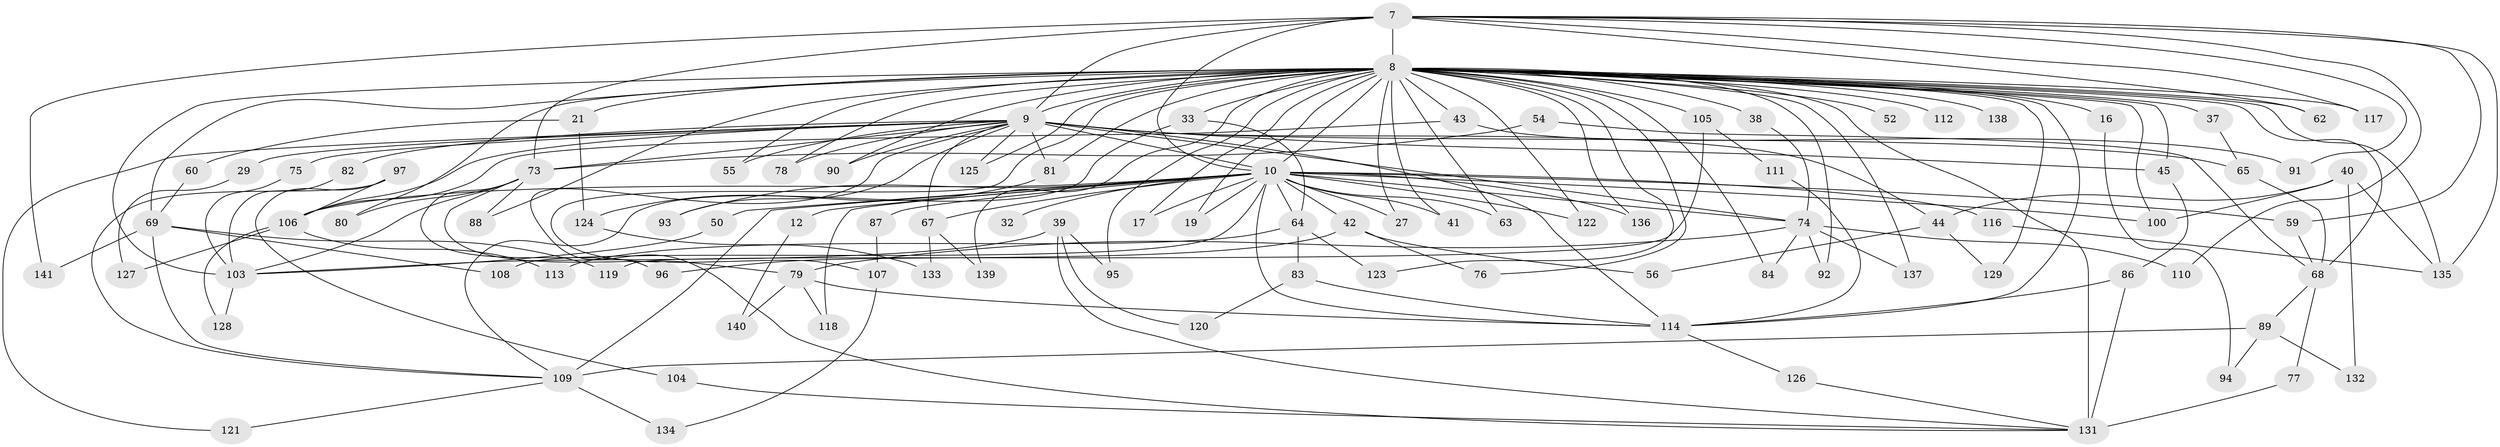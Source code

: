 // original degree distribution, {24: 0.014184397163120567, 21: 0.0070921985815602835, 33: 0.0070921985815602835, 23: 0.0070921985815602835, 13: 0.0070921985815602835, 14: 0.0070921985815602835, 30: 0.0070921985815602835, 20: 0.0070921985815602835, 28: 0.0070921985815602835, 4: 0.0851063829787234, 3: 0.20567375886524822, 5: 0.07092198581560284, 2: 0.5106382978723404, 7: 0.02127659574468085, 8: 0.014184397163120567, 6: 0.02127659574468085}
// Generated by graph-tools (version 1.1) at 2025/46/03/04/25 21:46:54]
// undirected, 98 vertices, 185 edges
graph export_dot {
graph [start="1"]
  node [color=gray90,style=filled];
  7 [super="+5"];
  8 [super="+3+6"];
  9 [super="+4"];
  10 [super="+1"];
  12;
  16;
  17;
  19;
  21;
  27;
  29;
  32;
  33;
  37;
  38;
  39;
  40;
  41;
  42;
  43 [super="+26"];
  44;
  45;
  50;
  52;
  54;
  55;
  56;
  59 [super="+13"];
  60;
  62;
  63 [super="+58"];
  64;
  65 [super="+46+18"];
  67;
  68 [super="+66"];
  69 [super="+22"];
  73 [super="+25"];
  74 [super="+23+31"];
  75;
  76;
  77;
  78 [super="+70"];
  79;
  80;
  81;
  82;
  83;
  84;
  86;
  87;
  88;
  89;
  90;
  91;
  92;
  93;
  94;
  95;
  96;
  97;
  100 [super="+11"];
  103 [super="+30+98+15"];
  104;
  105 [super="+34"];
  106 [super="+57"];
  107;
  108;
  109 [super="+48+85"];
  110;
  111;
  112;
  113;
  114 [super="+28+102+101+61+99"];
  116;
  117 [super="+115"];
  118;
  119;
  120;
  121;
  122;
  123;
  124;
  125;
  126;
  127;
  128;
  129;
  131 [super="+20+53+130"];
  132;
  133;
  134;
  135 [super="+36"];
  136 [super="+49"];
  137;
  138;
  139;
  140;
  141;
  7 -- 8 [weight=8];
  7 -- 9 [weight=4];
  7 -- 10 [weight=4];
  7 -- 62;
  7 -- 110;
  7 -- 135 [weight=2];
  7 -- 141;
  7 -- 91;
  7 -- 73;
  7 -- 117;
  7 -- 59;
  8 -- 9 [weight=8];
  8 -- 10 [weight=8];
  8 -- 21 [weight=2];
  8 -- 27;
  8 -- 33 [weight=2];
  8 -- 37 [weight=2];
  8 -- 52 [weight=2];
  8 -- 55;
  8 -- 68 [weight=3];
  8 -- 69 [weight=3];
  8 -- 90;
  8 -- 103 [weight=5];
  8 -- 138 [weight=2];
  8 -- 136;
  8 -- 129;
  8 -- 131 [weight=5];
  8 -- 137;
  8 -- 16 [weight=2];
  8 -- 17;
  8 -- 80;
  8 -- 19;
  8 -- 92;
  8 -- 100 [weight=2];
  8 -- 122;
  8 -- 43 [weight=2];
  8 -- 45;
  8 -- 112 [weight=2];
  8 -- 123;
  8 -- 135;
  8 -- 139;
  8 -- 76;
  8 -- 78 [weight=2];
  8 -- 81;
  8 -- 84;
  8 -- 88;
  8 -- 95;
  8 -- 38;
  8 -- 41;
  8 -- 105 [weight=4];
  8 -- 107;
  8 -- 117 [weight=3];
  8 -- 125;
  8 -- 62;
  8 -- 63 [weight=2];
  8 -- 114 [weight=2];
  9 -- 10 [weight=4];
  9 -- 29 [weight=2];
  9 -- 45;
  9 -- 55;
  9 -- 73 [weight=2];
  9 -- 75;
  9 -- 106 [weight=2];
  9 -- 121;
  9 -- 125;
  9 -- 65 [weight=3];
  9 -- 67;
  9 -- 81;
  9 -- 82;
  9 -- 90;
  9 -- 93;
  9 -- 44;
  9 -- 131 [weight=2];
  9 -- 74;
  9 -- 78;
  9 -- 114;
  10 -- 12 [weight=2];
  10 -- 17;
  10 -- 19;
  10 -- 27;
  10 -- 41;
  10 -- 42 [weight=2];
  10 -- 67;
  10 -- 87 [weight=2];
  10 -- 93;
  10 -- 64;
  10 -- 136 [weight=2];
  10 -- 74 [weight=3];
  10 -- 32;
  10 -- 122;
  10 -- 108;
  10 -- 50;
  10 -- 116;
  10 -- 118;
  10 -- 106 [weight=2];
  10 -- 63;
  10 -- 100;
  10 -- 114 [weight=2];
  10 -- 59;
  10 -- 109 [weight=2];
  12 -- 140;
  16 -- 94;
  21 -- 60;
  21 -- 124;
  29 -- 127;
  33 -- 64;
  33 -- 109;
  37 -- 65;
  38 -- 74;
  39 -- 95;
  39 -- 120;
  39 -- 131;
  39 -- 103;
  40 -- 44;
  40 -- 132;
  40 -- 135;
  40 -- 100;
  42 -- 56;
  42 -- 76;
  42 -- 96;
  43 -- 91;
  43 -- 106;
  44 -- 56;
  44 -- 129;
  45 -- 86;
  50 -- 103;
  54 -- 68;
  54 -- 73;
  59 -- 68;
  60 -- 69;
  64 -- 83;
  64 -- 113;
  64 -- 123;
  65 -- 68;
  67 -- 133;
  67 -- 139;
  68 -- 89;
  68 -- 77;
  69 -- 119;
  69 -- 141;
  69 -- 108;
  69 -- 109;
  73 -- 79;
  73 -- 96;
  73 -- 80;
  73 -- 88;
  73 -- 103;
  74 -- 110;
  74 -- 137;
  74 -- 84;
  74 -- 92;
  74 -- 79;
  75 -- 103;
  77 -- 131;
  79 -- 118;
  79 -- 140;
  79 -- 114;
  81 -- 124;
  82 -- 103;
  83 -- 120;
  83 -- 114;
  86 -- 114;
  86 -- 131;
  87 -- 107;
  89 -- 94;
  89 -- 132;
  89 -- 109;
  97 -- 104;
  97 -- 106;
  97 -- 109;
  103 -- 128;
  104 -- 131;
  105 -- 119;
  105 -- 111;
  106 -- 128;
  106 -- 113;
  106 -- 127;
  107 -- 134;
  109 -- 134;
  109 -- 121;
  111 -- 114;
  114 -- 126;
  116 -- 135;
  124 -- 133;
  126 -- 131;
}
